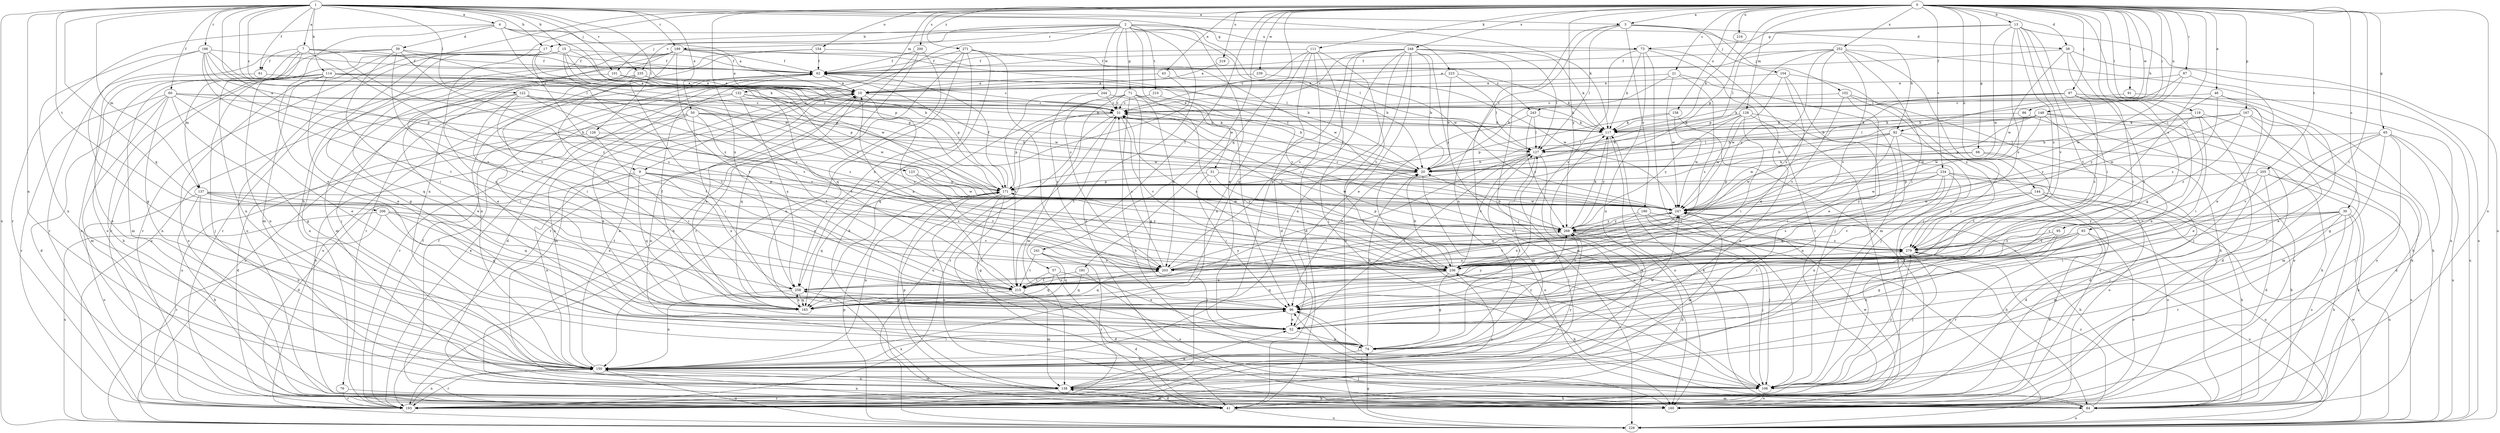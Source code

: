 strict digraph  {
0;
1;
2;
3;
4;
7;
9;
10;
13;
15;
17;
20;
21;
30;
31;
38;
39;
41;
43;
46;
50;
51;
52;
57;
60;
61;
62;
65;
66;
71;
73;
74;
76;
82;
84;
86;
87;
91;
93;
95;
96;
97;
101;
102;
104;
106;
111;
114;
117;
119;
122;
123;
126;
127;
128;
132;
137;
138;
144;
148;
150;
154;
158;
160;
167;
171;
181;
183;
186;
189;
190;
193;
200;
203;
205;
206;
210;
215;
216;
219;
223;
226;
234;
235;
236;
239;
241;
243;
244;
247;
248;
252;
258;
268;
271;
279;
0 -> 3  [label=a];
0 -> 13  [label=b];
0 -> 21  [label=c];
0 -> 30  [label=c];
0 -> 38  [label=d];
0 -> 43  [label=e];
0 -> 46  [label=e];
0 -> 57  [label=f];
0 -> 65  [label=g];
0 -> 66  [label=g];
0 -> 76  [label=h];
0 -> 82  [label=h];
0 -> 86  [label=i];
0 -> 87  [label=i];
0 -> 91  [label=i];
0 -> 93  [label=i];
0 -> 95  [label=i];
0 -> 96  [label=i];
0 -> 97  [label=j];
0 -> 111  [label=k];
0 -> 119  [label=l];
0 -> 128  [label=m];
0 -> 132  [label=m];
0 -> 144  [label=n];
0 -> 148  [label=n];
0 -> 150  [label=n];
0 -> 154  [label=o];
0 -> 158  [label=o];
0 -> 160  [label=o];
0 -> 167  [label=p];
0 -> 171  [label=p];
0 -> 181  [label=q];
0 -> 200  [label=s];
0 -> 205  [label=t];
0 -> 216  [label=u];
0 -> 219  [label=u];
0 -> 234  [label=v];
0 -> 239  [label=w];
0 -> 241  [label=w];
0 -> 243  [label=w];
0 -> 248  [label=x];
0 -> 252  [label=x];
0 -> 258  [label=x];
0 -> 268  [label=y];
0 -> 271  [label=z];
0 -> 279  [label=z];
1 -> 3  [label=a];
1 -> 4  [label=a];
1 -> 7  [label=a];
1 -> 9  [label=a];
1 -> 15  [label=b];
1 -> 17  [label=b];
1 -> 31  [label=c];
1 -> 50  [label=e];
1 -> 60  [label=f];
1 -> 61  [label=f];
1 -> 101  [label=j];
1 -> 114  [label=k];
1 -> 117  [label=k];
1 -> 122  [label=l];
1 -> 123  [label=l];
1 -> 126  [label=l];
1 -> 137  [label=m];
1 -> 150  [label=n];
1 -> 183  [label=q];
1 -> 186  [label=r];
1 -> 189  [label=r];
1 -> 206  [label=t];
1 -> 223  [label=u];
1 -> 226  [label=u];
1 -> 235  [label=v];
2 -> 9  [label=a];
2 -> 17  [label=b];
2 -> 51  [label=e];
2 -> 52  [label=e];
2 -> 71  [label=g];
2 -> 73  [label=g];
2 -> 82  [label=h];
2 -> 101  [label=j];
2 -> 160  [label=o];
2 -> 189  [label=r];
2 -> 203  [label=s];
2 -> 210  [label=t];
2 -> 235  [label=v];
2 -> 244  [label=w];
2 -> 247  [label=w];
3 -> 38  [label=d];
3 -> 102  [label=j];
3 -> 104  [label=j];
3 -> 127  [label=l];
3 -> 150  [label=n];
3 -> 190  [label=r];
3 -> 226  [label=u];
4 -> 10  [label=a];
4 -> 39  [label=d];
4 -> 52  [label=e];
4 -> 127  [label=l];
4 -> 171  [label=p];
4 -> 193  [label=r];
4 -> 247  [label=w];
7 -> 61  [label=f];
7 -> 62  [label=f];
7 -> 127  [label=l];
7 -> 137  [label=m];
7 -> 150  [label=n];
7 -> 160  [label=o];
7 -> 236  [label=v];
7 -> 279  [label=z];
9 -> 41  [label=d];
9 -> 150  [label=n];
9 -> 171  [label=p];
9 -> 183  [label=q];
9 -> 203  [label=s];
9 -> 236  [label=v];
9 -> 258  [label=x];
10 -> 31  [label=c];
10 -> 138  [label=m];
10 -> 150  [label=n];
10 -> 183  [label=q];
10 -> 203  [label=s];
13 -> 73  [label=g];
13 -> 96  [label=i];
13 -> 127  [label=l];
13 -> 203  [label=s];
13 -> 215  [label=t];
13 -> 226  [label=u];
13 -> 236  [label=v];
13 -> 247  [label=w];
13 -> 279  [label=z];
15 -> 20  [label=b];
15 -> 62  [label=f];
15 -> 74  [label=g];
15 -> 160  [label=o];
15 -> 171  [label=p];
15 -> 193  [label=r];
15 -> 236  [label=v];
15 -> 279  [label=z];
17 -> 62  [label=f];
17 -> 138  [label=m];
17 -> 193  [label=r];
17 -> 203  [label=s];
17 -> 247  [label=w];
20 -> 62  [label=f];
20 -> 96  [label=i];
20 -> 160  [label=o];
20 -> 171  [label=p];
21 -> 10  [label=a];
21 -> 20  [label=b];
21 -> 138  [label=m];
21 -> 203  [label=s];
21 -> 247  [label=w];
30 -> 84  [label=h];
30 -> 96  [label=i];
30 -> 138  [label=m];
30 -> 160  [label=o];
30 -> 193  [label=r];
30 -> 226  [label=u];
30 -> 268  [label=y];
30 -> 279  [label=z];
31 -> 117  [label=k];
31 -> 171  [label=p];
31 -> 193  [label=r];
31 -> 215  [label=t];
31 -> 226  [label=u];
31 -> 236  [label=v];
38 -> 62  [label=f];
38 -> 74  [label=g];
38 -> 96  [label=i];
38 -> 226  [label=u];
38 -> 247  [label=w];
39 -> 62  [label=f];
39 -> 96  [label=i];
39 -> 160  [label=o];
39 -> 171  [label=p];
39 -> 193  [label=r];
39 -> 215  [label=t];
39 -> 279  [label=z];
41 -> 31  [label=c];
41 -> 62  [label=f];
41 -> 138  [label=m];
41 -> 150  [label=n];
41 -> 226  [label=u];
41 -> 247  [label=w];
43 -> 10  [label=a];
43 -> 258  [label=x];
46 -> 31  [label=c];
46 -> 84  [label=h];
46 -> 106  [label=j];
46 -> 268  [label=y];
46 -> 279  [label=z];
50 -> 20  [label=b];
50 -> 52  [label=e];
50 -> 96  [label=i];
50 -> 117  [label=k];
50 -> 160  [label=o];
50 -> 215  [label=t];
50 -> 226  [label=u];
50 -> 247  [label=w];
51 -> 96  [label=i];
51 -> 171  [label=p];
51 -> 236  [label=v];
51 -> 247  [label=w];
52 -> 74  [label=g];
52 -> 127  [label=l];
57 -> 41  [label=d];
57 -> 52  [label=e];
57 -> 183  [label=q];
57 -> 215  [label=t];
60 -> 20  [label=b];
60 -> 31  [label=c];
60 -> 41  [label=d];
60 -> 52  [label=e];
60 -> 74  [label=g];
60 -> 117  [label=k];
60 -> 138  [label=m];
60 -> 150  [label=n];
60 -> 193  [label=r];
61 -> 10  [label=a];
61 -> 150  [label=n];
62 -> 10  [label=a];
62 -> 41  [label=d];
62 -> 171  [label=p];
62 -> 226  [label=u];
65 -> 41  [label=d];
65 -> 52  [label=e];
65 -> 106  [label=j];
65 -> 127  [label=l];
65 -> 138  [label=m];
65 -> 226  [label=u];
65 -> 236  [label=v];
66 -> 20  [label=b];
66 -> 41  [label=d];
66 -> 215  [label=t];
66 -> 247  [label=w];
71 -> 31  [label=c];
71 -> 74  [label=g];
71 -> 84  [label=h];
71 -> 138  [label=m];
71 -> 183  [label=q];
71 -> 203  [label=s];
71 -> 236  [label=v];
71 -> 268  [label=y];
73 -> 62  [label=f];
73 -> 106  [label=j];
73 -> 117  [label=k];
73 -> 150  [label=n];
73 -> 160  [label=o];
73 -> 193  [label=r];
73 -> 236  [label=v];
74 -> 20  [label=b];
74 -> 96  [label=i];
74 -> 127  [label=l];
74 -> 150  [label=n];
74 -> 247  [label=w];
74 -> 268  [label=y];
76 -> 84  [label=h];
76 -> 193  [label=r];
82 -> 20  [label=b];
82 -> 84  [label=h];
82 -> 96  [label=i];
82 -> 127  [label=l];
82 -> 150  [label=n];
82 -> 160  [label=o];
82 -> 247  [label=w];
84 -> 117  [label=k];
84 -> 138  [label=m];
84 -> 226  [label=u];
84 -> 258  [label=x];
84 -> 279  [label=z];
86 -> 117  [label=k];
86 -> 160  [label=o];
86 -> 247  [label=w];
87 -> 10  [label=a];
87 -> 20  [label=b];
87 -> 52  [label=e];
87 -> 247  [label=w];
91 -> 31  [label=c];
91 -> 106  [label=j];
93 -> 41  [label=d];
93 -> 96  [label=i];
93 -> 160  [label=o];
93 -> 193  [label=r];
93 -> 236  [label=v];
93 -> 279  [label=z];
95 -> 74  [label=g];
95 -> 150  [label=n];
95 -> 236  [label=v];
95 -> 279  [label=z];
96 -> 52  [label=e];
97 -> 20  [label=b];
97 -> 31  [label=c];
97 -> 84  [label=h];
97 -> 117  [label=k];
97 -> 203  [label=s];
97 -> 226  [label=u];
97 -> 236  [label=v];
101 -> 10  [label=a];
101 -> 20  [label=b];
101 -> 183  [label=q];
101 -> 247  [label=w];
102 -> 31  [label=c];
102 -> 52  [label=e];
102 -> 84  [label=h];
102 -> 106  [label=j];
102 -> 236  [label=v];
104 -> 10  [label=a];
104 -> 52  [label=e];
104 -> 106  [label=j];
104 -> 247  [label=w];
104 -> 279  [label=z];
106 -> 10  [label=a];
106 -> 96  [label=i];
106 -> 160  [label=o];
106 -> 279  [label=z];
111 -> 31  [label=c];
111 -> 41  [label=d];
111 -> 62  [label=f];
111 -> 106  [label=j];
111 -> 150  [label=n];
111 -> 193  [label=r];
111 -> 236  [label=v];
114 -> 10  [label=a];
114 -> 52  [label=e];
114 -> 84  [label=h];
114 -> 106  [label=j];
114 -> 138  [label=m];
114 -> 150  [label=n];
114 -> 160  [label=o];
114 -> 171  [label=p];
114 -> 236  [label=v];
117 -> 127  [label=l];
117 -> 160  [label=o];
117 -> 268  [label=y];
119 -> 41  [label=d];
119 -> 84  [label=h];
119 -> 96  [label=i];
119 -> 117  [label=k];
119 -> 268  [label=y];
122 -> 31  [label=c];
122 -> 52  [label=e];
122 -> 96  [label=i];
122 -> 150  [label=n];
122 -> 215  [label=t];
122 -> 236  [label=v];
122 -> 247  [label=w];
122 -> 279  [label=z];
123 -> 171  [label=p];
123 -> 247  [label=w];
123 -> 268  [label=y];
126 -> 41  [label=d];
126 -> 96  [label=i];
126 -> 127  [label=l];
127 -> 20  [label=b];
127 -> 150  [label=n];
127 -> 160  [label=o];
127 -> 215  [label=t];
127 -> 236  [label=v];
128 -> 20  [label=b];
128 -> 96  [label=i];
128 -> 117  [label=k];
128 -> 150  [label=n];
128 -> 193  [label=r];
128 -> 247  [label=w];
128 -> 268  [label=y];
132 -> 31  [label=c];
132 -> 117  [label=k];
132 -> 193  [label=r];
132 -> 215  [label=t];
132 -> 226  [label=u];
132 -> 258  [label=x];
137 -> 84  [label=h];
137 -> 150  [label=n];
137 -> 160  [label=o];
137 -> 183  [label=q];
137 -> 203  [label=s];
137 -> 215  [label=t];
137 -> 247  [label=w];
138 -> 41  [label=d];
138 -> 52  [label=e];
138 -> 84  [label=h];
138 -> 150  [label=n];
138 -> 171  [label=p];
138 -> 193  [label=r];
138 -> 268  [label=y];
144 -> 41  [label=d];
144 -> 84  [label=h];
144 -> 160  [label=o];
144 -> 203  [label=s];
144 -> 236  [label=v];
144 -> 247  [label=w];
148 -> 20  [label=b];
148 -> 52  [label=e];
148 -> 117  [label=k];
148 -> 127  [label=l];
148 -> 160  [label=o];
148 -> 171  [label=p];
148 -> 193  [label=r];
148 -> 247  [label=w];
150 -> 10  [label=a];
150 -> 96  [label=i];
150 -> 106  [label=j];
150 -> 138  [label=m];
150 -> 193  [label=r];
150 -> 226  [label=u];
154 -> 20  [label=b];
154 -> 62  [label=f];
154 -> 150  [label=n];
154 -> 193  [label=r];
158 -> 41  [label=d];
158 -> 117  [label=k];
158 -> 171  [label=p];
158 -> 247  [label=w];
160 -> 96  [label=i];
160 -> 171  [label=p];
167 -> 20  [label=b];
167 -> 52  [label=e];
167 -> 74  [label=g];
167 -> 117  [label=k];
167 -> 247  [label=w];
167 -> 279  [label=z];
171 -> 62  [label=f];
171 -> 74  [label=g];
171 -> 106  [label=j];
171 -> 150  [label=n];
171 -> 160  [label=o];
171 -> 183  [label=q];
171 -> 247  [label=w];
181 -> 160  [label=o];
181 -> 183  [label=q];
181 -> 215  [label=t];
183 -> 10  [label=a];
183 -> 62  [label=f];
183 -> 258  [label=x];
183 -> 268  [label=y];
186 -> 31  [label=c];
186 -> 62  [label=f];
186 -> 74  [label=g];
186 -> 117  [label=k];
186 -> 150  [label=n];
186 -> 171  [label=p];
186 -> 203  [label=s];
186 -> 215  [label=t];
189 -> 10  [label=a];
189 -> 20  [label=b];
189 -> 62  [label=f];
189 -> 96  [label=i];
189 -> 106  [label=j];
189 -> 183  [label=q];
189 -> 193  [label=r];
189 -> 215  [label=t];
189 -> 226  [label=u];
189 -> 243  [label=z];
190 -> 84  [label=h];
190 -> 106  [label=j];
190 -> 215  [label=t];
190 -> 226  [label=u];
190 -> 268  [label=y];
193 -> 10  [label=a];
193 -> 62  [label=f];
193 -> 117  [label=k];
193 -> 127  [label=l];
193 -> 150  [label=n];
193 -> 236  [label=v];
200 -> 62  [label=f];
200 -> 84  [label=h];
200 -> 183  [label=q];
200 -> 193  [label=r];
203 -> 31  [label=c];
203 -> 183  [label=q];
203 -> 215  [label=t];
203 -> 247  [label=w];
203 -> 268  [label=y];
203 -> 279  [label=z];
205 -> 41  [label=d];
205 -> 84  [label=h];
205 -> 106  [label=j];
205 -> 171  [label=p];
205 -> 226  [label=u];
205 -> 236  [label=v];
206 -> 183  [label=q];
206 -> 193  [label=r];
206 -> 226  [label=u];
206 -> 236  [label=v];
206 -> 258  [label=x];
206 -> 268  [label=y];
210 -> 31  [label=c];
210 -> 96  [label=i];
215 -> 10  [label=a];
215 -> 41  [label=d];
215 -> 138  [label=m];
215 -> 183  [label=q];
215 -> 203  [label=s];
215 -> 247  [label=w];
216 -> 117  [label=k];
219 -> 10  [label=a];
223 -> 10  [label=a];
223 -> 20  [label=b];
223 -> 117  [label=k];
223 -> 127  [label=l];
226 -> 74  [label=g];
226 -> 171  [label=p];
226 -> 247  [label=w];
234 -> 84  [label=h];
234 -> 150  [label=n];
234 -> 160  [label=o];
234 -> 171  [label=p];
234 -> 183  [label=q];
234 -> 247  [label=w];
234 -> 268  [label=y];
234 -> 279  [label=z];
235 -> 10  [label=a];
235 -> 31  [label=c];
235 -> 52  [label=e];
235 -> 96  [label=i];
235 -> 138  [label=m];
235 -> 215  [label=t];
236 -> 20  [label=b];
236 -> 31  [label=c];
236 -> 74  [label=g];
236 -> 84  [label=h];
236 -> 106  [label=j];
236 -> 183  [label=q];
236 -> 258  [label=x];
239 -> 10  [label=a];
239 -> 247  [label=w];
241 -> 183  [label=q];
241 -> 193  [label=r];
241 -> 203  [label=s];
241 -> 215  [label=t];
243 -> 106  [label=j];
243 -> 117  [label=k];
243 -> 127  [label=l];
243 -> 268  [label=y];
244 -> 20  [label=b];
244 -> 31  [label=c];
244 -> 203  [label=s];
244 -> 215  [label=t];
247 -> 31  [label=c];
247 -> 84  [label=h];
247 -> 138  [label=m];
247 -> 226  [label=u];
247 -> 258  [label=x];
247 -> 268  [label=y];
248 -> 20  [label=b];
248 -> 31  [label=c];
248 -> 41  [label=d];
248 -> 52  [label=e];
248 -> 62  [label=f];
248 -> 106  [label=j];
248 -> 117  [label=k];
248 -> 127  [label=l];
248 -> 150  [label=n];
248 -> 183  [label=q];
248 -> 203  [label=s];
248 -> 226  [label=u];
248 -> 268  [label=y];
252 -> 10  [label=a];
252 -> 62  [label=f];
252 -> 96  [label=i];
252 -> 106  [label=j];
252 -> 171  [label=p];
252 -> 203  [label=s];
252 -> 226  [label=u];
252 -> 236  [label=v];
252 -> 268  [label=y];
258 -> 96  [label=i];
258 -> 150  [label=n];
258 -> 183  [label=q];
268 -> 20  [label=b];
268 -> 31  [label=c];
268 -> 41  [label=d];
268 -> 106  [label=j];
268 -> 117  [label=k];
268 -> 171  [label=p];
268 -> 258  [label=x];
268 -> 279  [label=z];
271 -> 41  [label=d];
271 -> 62  [label=f];
271 -> 96  [label=i];
271 -> 150  [label=n];
271 -> 193  [label=r];
271 -> 247  [label=w];
271 -> 258  [label=x];
279 -> 31  [label=c];
279 -> 106  [label=j];
279 -> 203  [label=s];
279 -> 226  [label=u];
279 -> 236  [label=v];
}
